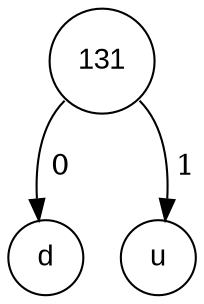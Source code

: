 digraph POT_test {
node [fontname="Arial", shape="circle", width=0.5];
131 [label = "131"]
100 [label = "d"]
117 [label = "u"]
131:sw -> 100 [label = " 0"]
131:se -> 117 [label = " 1"]
}

